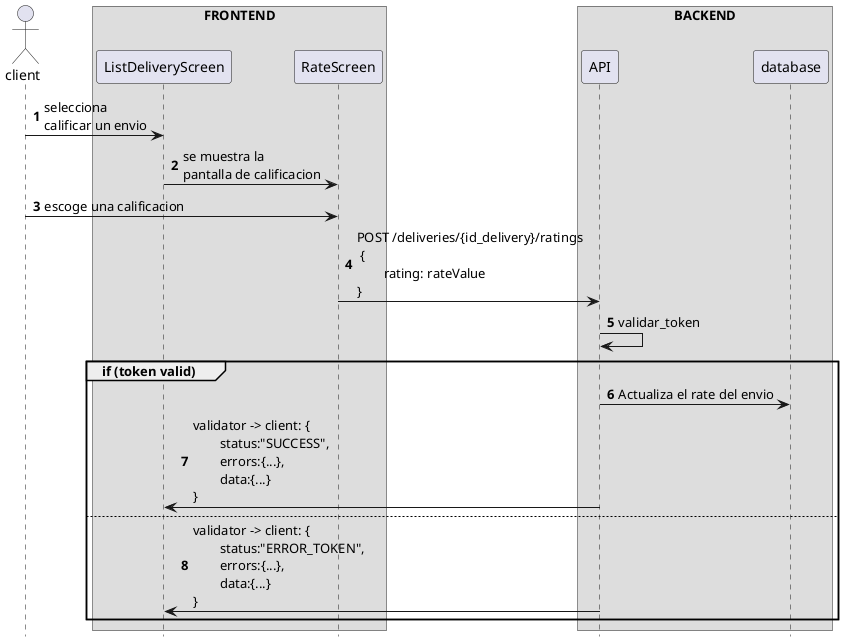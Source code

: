 @startuml
hide footbox
autonumber

actor client

box "FRONTEND"
participant ListDeliveryScreen
participant RateScreen
end box

box "BACKEND"
participant API
participant database
end box


client -> ListDeliveryScreen: selecciona \ncalificar un envio
ListDeliveryScreen -> RateScreen: se muestra la \npantalla de calificacion
client -> RateScreen: escoge una calificacion
RateScreen-> API: POST /deliveries/{id_delivery}/ratings\n {\n\trating: rateValue \n}
API->API: validar_token

group if (token valid)
API -> database: Actualiza el rate del envio
API -> ListDeliveryScreen: validator -> client: {\n\tstatus:"SUCCESS", \n\terrors:{...}, \n\tdata:{...}\n}

else
  API -> ListDeliveryScreen: validator -> client: {\n\tstatus:"ERROR_TOKEN", \n\terrors:{...}, \n\tdata:{...}\n}
end

@enduml
